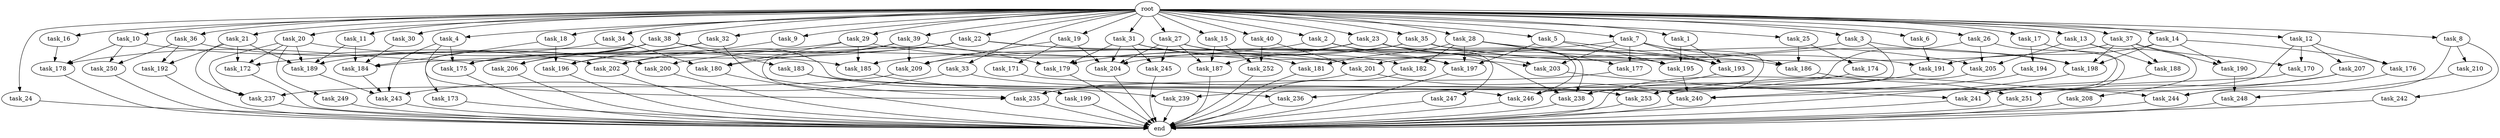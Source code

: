 digraph G {
  root [size="0.000000"];
  task_1 [size="1024.000000"];
  task_2 [size="1024.000000"];
  task_3 [size="1024.000000"];
  task_4 [size="1024.000000"];
  task_5 [size="1024.000000"];
  task_6 [size="1024.000000"];
  task_7 [size="1024.000000"];
  task_8 [size="1024.000000"];
  task_9 [size="1024.000000"];
  task_10 [size="1024.000000"];
  task_11 [size="1024.000000"];
  task_12 [size="1024.000000"];
  task_13 [size="1024.000000"];
  task_14 [size="1024.000000"];
  task_15 [size="1024.000000"];
  task_16 [size="1024.000000"];
  task_17 [size="1024.000000"];
  task_18 [size="1024.000000"];
  task_19 [size="1024.000000"];
  task_20 [size="1024.000000"];
  task_21 [size="1024.000000"];
  task_22 [size="1024.000000"];
  task_23 [size="1024.000000"];
  task_24 [size="1024.000000"];
  task_25 [size="1024.000000"];
  task_26 [size="1024.000000"];
  task_27 [size="1024.000000"];
  task_28 [size="1024.000000"];
  task_29 [size="1024.000000"];
  task_30 [size="1024.000000"];
  task_31 [size="1024.000000"];
  task_32 [size="1024.000000"];
  task_33 [size="1024.000000"];
  task_34 [size="1024.000000"];
  task_35 [size="1024.000000"];
  task_36 [size="1024.000000"];
  task_37 [size="1024.000000"];
  task_38 [size="1024.000000"];
  task_39 [size="1024.000000"];
  task_40 [size="1024.000000"];
  task_170 [size="627065225216.000000"];
  task_171 [size="137438953472.000000"];
  task_172 [size="1357209665536.000000"];
  task_173 [size="420906795008.000000"];
  task_174 [size="858993459200.000000"];
  task_175 [size="1589137899520.000000"];
  task_176 [size="292057776128.000000"];
  task_177 [size="446676598784.000000"];
  task_178 [size="1666447310848.000000"];
  task_179 [size="1314259992576.000000"];
  task_180 [size="1322849927168.000000"];
  task_181 [size="446676598784.000000"];
  task_182 [size="214748364800.000000"];
  task_183 [size="420906795008.000000"];
  task_184 [size="833223655424.000000"];
  task_185 [size="807453851648.000000"];
  task_186 [size="2027224563712.000000"];
  task_187 [size="1632087572480.000000"];
  task_188 [size="858993459200.000000"];
  task_189 [size="2138893713408.000000"];
  task_190 [size="764504178688.000000"];
  task_191 [size="558345748480.000000"];
  task_192 [size="1279900254208.000000"];
  task_193 [size="1460288880640.000000"];
  task_194 [size="309237645312.000000"];
  task_195 [size="1382979469312.000000"];
  task_196 [size="1322849927168.000000"];
  task_197 [size="1151051235328.000000"];
  task_198 [size="1288490188800.000000"];
  task_199 [size="309237645312.000000"];
  task_200 [size="498216206336.000000"];
  task_201 [size="1219770712064.000000"];
  task_202 [size="1082331758592.000000"];
  task_203 [size="1477468749824.000000"];
  task_204 [size="1382979469312.000000"];
  task_205 [size="481036337152.000000"];
  task_206 [size="970662608896.000000"];
  task_207 [size="77309411328.000000"];
  task_208 [size="309237645312.000000"];
  task_209 [size="1382979469312.000000"];
  task_210 [size="858993459200.000000"];
  task_235 [size="2379411881984.000000"];
  task_236 [size="764504178688.000000"];
  task_237 [size="1589137899520.000000"];
  task_238 [size="833223655424.000000"];
  task_239 [size="171798691840.000000"];
  task_240 [size="979252543488.000000"];
  task_241 [size="1898375544832.000000"];
  task_242 [size="858993459200.000000"];
  task_243 [size="1632087572480.000000"];
  task_244 [size="1975684956160.000000"];
  task_245 [size="386547056640.000000"];
  task_246 [size="1082331758592.000000"];
  task_247 [size="858993459200.000000"];
  task_248 [size="1099511627776.000000"];
  task_249 [size="420906795008.000000"];
  task_250 [size="1116691496960.000000"];
  task_251 [size="352187318272.000000"];
  task_252 [size="1391569403904.000000"];
  task_253 [size="927712935936.000000"];
  end [size="0.000000"];

  root -> task_1 [size="1.000000"];
  root -> task_2 [size="1.000000"];
  root -> task_3 [size="1.000000"];
  root -> task_4 [size="1.000000"];
  root -> task_5 [size="1.000000"];
  root -> task_6 [size="1.000000"];
  root -> task_7 [size="1.000000"];
  root -> task_8 [size="1.000000"];
  root -> task_9 [size="1.000000"];
  root -> task_10 [size="1.000000"];
  root -> task_11 [size="1.000000"];
  root -> task_12 [size="1.000000"];
  root -> task_13 [size="1.000000"];
  root -> task_14 [size="1.000000"];
  root -> task_15 [size="1.000000"];
  root -> task_16 [size="1.000000"];
  root -> task_17 [size="1.000000"];
  root -> task_18 [size="1.000000"];
  root -> task_19 [size="1.000000"];
  root -> task_20 [size="1.000000"];
  root -> task_21 [size="1.000000"];
  root -> task_22 [size="1.000000"];
  root -> task_23 [size="1.000000"];
  root -> task_24 [size="1.000000"];
  root -> task_25 [size="1.000000"];
  root -> task_26 [size="1.000000"];
  root -> task_27 [size="1.000000"];
  root -> task_28 [size="1.000000"];
  root -> task_29 [size="1.000000"];
  root -> task_30 [size="1.000000"];
  root -> task_31 [size="1.000000"];
  root -> task_32 [size="1.000000"];
  root -> task_33 [size="1.000000"];
  root -> task_34 [size="1.000000"];
  root -> task_35 [size="1.000000"];
  root -> task_36 [size="1.000000"];
  root -> task_37 [size="1.000000"];
  root -> task_38 [size="1.000000"];
  root -> task_39 [size="1.000000"];
  root -> task_40 [size="1.000000"];
  task_1 -> task_193 [size="209715200.000000"];
  task_1 -> task_195 [size="209715200.000000"];
  task_2 -> task_197 [size="75497472.000000"];
  task_2 -> task_200 [size="75497472.000000"];
  task_2 -> task_238 [size="75497472.000000"];
  task_3 -> task_198 [size="209715200.000000"];
  task_3 -> task_201 [size="209715200.000000"];
  task_3 -> task_246 [size="209715200.000000"];
  task_4 -> task_175 [size="838860800.000000"];
  task_4 -> task_235 [size="838860800.000000"];
  task_4 -> task_243 [size="838860800.000000"];
  task_5 -> task_193 [size="838860800.000000"];
  task_5 -> task_195 [size="838860800.000000"];
  task_5 -> task_197 [size="838860800.000000"];
  task_6 -> task_191 [size="33554432.000000"];
  task_7 -> task_177 [size="301989888.000000"];
  task_7 -> task_185 [size="301989888.000000"];
  task_7 -> task_186 [size="301989888.000000"];
  task_7 -> task_193 [size="301989888.000000"];
  task_7 -> task_203 [size="301989888.000000"];
  task_7 -> task_238 [size="301989888.000000"];
  task_8 -> task_210 [size="838860800.000000"];
  task_8 -> task_242 [size="838860800.000000"];
  task_8 -> task_244 [size="838860800.000000"];
  task_9 -> task_202 [size="75497472.000000"];
  task_10 -> task_178 [size="679477248.000000"];
  task_10 -> task_202 [size="679477248.000000"];
  task_10 -> task_250 [size="679477248.000000"];
  task_11 -> task_184 [size="301989888.000000"];
  task_11 -> task_189 [size="301989888.000000"];
  task_12 -> task_170 [size="75497472.000000"];
  task_12 -> task_176 [size="75497472.000000"];
  task_12 -> task_207 [size="75497472.000000"];
  task_12 -> task_253 [size="75497472.000000"];
  task_13 -> task_188 [size="301989888.000000"];
  task_13 -> task_205 [size="301989888.000000"];
  task_13 -> task_208 [size="301989888.000000"];
  task_14 -> task_176 [size="209715200.000000"];
  task_14 -> task_190 [size="209715200.000000"];
  task_14 -> task_191 [size="209715200.000000"];
  task_14 -> task_198 [size="209715200.000000"];
  task_15 -> task_187 [size="679477248.000000"];
  task_15 -> task_252 [size="679477248.000000"];
  task_16 -> task_178 [size="536870912.000000"];
  task_17 -> task_194 [size="301989888.000000"];
  task_17 -> task_241 [size="301989888.000000"];
  task_18 -> task_184 [size="75497472.000000"];
  task_18 -> task_196 [size="75497472.000000"];
  task_19 -> task_171 [size="134217728.000000"];
  task_19 -> task_204 [size="134217728.000000"];
  task_19 -> task_209 [size="134217728.000000"];
  task_20 -> task_172 [size="411041792.000000"];
  task_20 -> task_185 [size="411041792.000000"];
  task_20 -> task_189 [size="411041792.000000"];
  task_20 -> task_237 [size="411041792.000000"];
  task_20 -> task_249 [size="411041792.000000"];
  task_21 -> task_172 [size="838860800.000000"];
  task_21 -> task_189 [size="838860800.000000"];
  task_21 -> task_192 [size="838860800.000000"];
  task_21 -> task_237 [size="838860800.000000"];
  task_22 -> task_184 [size="301989888.000000"];
  task_22 -> task_195 [size="301989888.000000"];
  task_22 -> task_199 [size="301989888.000000"];
  task_22 -> task_201 [size="301989888.000000"];
  task_22 -> task_202 [size="301989888.000000"];
  task_23 -> task_186 [size="838860800.000000"];
  task_23 -> task_187 [size="838860800.000000"];
  task_23 -> task_203 [size="838860800.000000"];
  task_23 -> task_204 [size="838860800.000000"];
  task_23 -> task_247 [size="838860800.000000"];
  task_24 -> end [size="1.000000"];
  task_25 -> task_174 [size="838860800.000000"];
  task_25 -> task_186 [size="838860800.000000"];
  task_26 -> task_205 [size="33554432.000000"];
  task_26 -> task_239 [size="33554432.000000"];
  task_26 -> task_241 [size="33554432.000000"];
  task_27 -> task_182 [size="75497472.000000"];
  task_27 -> task_187 [size="75497472.000000"];
  task_27 -> task_193 [size="75497472.000000"];
  task_27 -> task_204 [size="75497472.000000"];
  task_27 -> task_245 [size="75497472.000000"];
  task_28 -> task_177 [size="134217728.000000"];
  task_28 -> task_181 [size="134217728.000000"];
  task_28 -> task_182 [size="134217728.000000"];
  task_28 -> task_197 [size="134217728.000000"];
  task_28 -> task_205 [size="134217728.000000"];
  task_28 -> task_238 [size="134217728.000000"];
  task_29 -> task_172 [size="75497472.000000"];
  task_29 -> task_180 [size="75497472.000000"];
  task_29 -> task_185 [size="75497472.000000"];
  task_29 -> task_197 [size="75497472.000000"];
  task_30 -> task_184 [size="134217728.000000"];
  task_31 -> task_179 [size="301989888.000000"];
  task_31 -> task_181 [size="301989888.000000"];
  task_31 -> task_203 [size="301989888.000000"];
  task_31 -> task_204 [size="301989888.000000"];
  task_31 -> task_245 [size="301989888.000000"];
  task_32 -> task_196 [size="536870912.000000"];
  task_32 -> task_206 [size="536870912.000000"];
  task_32 -> task_235 [size="536870912.000000"];
  task_33 -> task_243 [size="209715200.000000"];
  task_33 -> task_253 [size="209715200.000000"];
  task_34 -> task_180 [size="536870912.000000"];
  task_34 -> task_189 [size="536870912.000000"];
  task_35 -> task_175 [size="301989888.000000"];
  task_35 -> task_179 [size="301989888.000000"];
  task_35 -> task_191 [size="301989888.000000"];
  task_35 -> task_198 [size="301989888.000000"];
  task_35 -> task_246 [size="301989888.000000"];
  task_36 -> task_192 [size="411041792.000000"];
  task_36 -> task_200 [size="411041792.000000"];
  task_36 -> task_250 [size="411041792.000000"];
  task_37 -> task_170 [size="536870912.000000"];
  task_37 -> task_188 [size="536870912.000000"];
  task_37 -> task_190 [size="536870912.000000"];
  task_37 -> task_198 [size="536870912.000000"];
  task_37 -> task_209 [size="536870912.000000"];
  task_38 -> task_173 [size="411041792.000000"];
  task_38 -> task_175 [size="411041792.000000"];
  task_38 -> task_178 [size="411041792.000000"];
  task_38 -> task_183 [size="411041792.000000"];
  task_38 -> task_206 [size="411041792.000000"];
  task_38 -> task_253 [size="411041792.000000"];
  task_39 -> task_179 [size="679477248.000000"];
  task_39 -> task_180 [size="679477248.000000"];
  task_39 -> task_196 [size="679477248.000000"];
  task_39 -> task_209 [size="679477248.000000"];
  task_40 -> task_201 [size="679477248.000000"];
  task_40 -> task_252 [size="679477248.000000"];
  task_170 -> task_240 [size="209715200.000000"];
  task_171 -> task_244 [size="679477248.000000"];
  task_172 -> end [size="1.000000"];
  task_173 -> end [size="1.000000"];
  task_174 -> task_236 [size="209715200.000000"];
  task_175 -> end [size="1.000000"];
  task_176 -> task_244 [size="411041792.000000"];
  task_177 -> task_235 [size="536870912.000000"];
  task_178 -> end [size="1.000000"];
  task_179 -> end [size="1.000000"];
  task_180 -> end [size="1.000000"];
  task_181 -> end [size="1.000000"];
  task_182 -> end [size="1.000000"];
  task_183 -> task_239 [size="134217728.000000"];
  task_183 -> task_246 [size="134217728.000000"];
  task_184 -> task_243 [size="134217728.000000"];
  task_185 -> task_236 [size="536870912.000000"];
  task_186 -> task_251 [size="134217728.000000"];
  task_187 -> end [size="1.000000"];
  task_188 -> task_241 [size="679477248.000000"];
  task_189 -> task_243 [size="411041792.000000"];
  task_190 -> task_248 [size="536870912.000000"];
  task_191 -> task_238 [size="301989888.000000"];
  task_192 -> end [size="1.000000"];
  task_193 -> task_246 [size="411041792.000000"];
  task_194 -> task_240 [size="301989888.000000"];
  task_195 -> task_240 [size="33554432.000000"];
  task_196 -> end [size="1.000000"];
  task_197 -> end [size="1.000000"];
  task_198 -> end [size="1.000000"];
  task_199 -> end [size="1.000000"];
  task_200 -> end [size="1.000000"];
  task_201 -> task_235 [size="411041792.000000"];
  task_201 -> task_240 [size="411041792.000000"];
  task_202 -> end [size="1.000000"];
  task_203 -> task_241 [size="838860800.000000"];
  task_204 -> end [size="1.000000"];
  task_205 -> end [size="1.000000"];
  task_206 -> end [size="1.000000"];
  task_207 -> task_251 [size="209715200.000000"];
  task_207 -> task_253 [size="209715200.000000"];
  task_208 -> end [size="1.000000"];
  task_209 -> task_237 [size="301989888.000000"];
  task_210 -> task_248 [size="536870912.000000"];
  task_235 -> end [size="1.000000"];
  task_236 -> end [size="1.000000"];
  task_237 -> end [size="1.000000"];
  task_238 -> end [size="1.000000"];
  task_239 -> end [size="1.000000"];
  task_240 -> end [size="1.000000"];
  task_241 -> end [size="1.000000"];
  task_242 -> end [size="1.000000"];
  task_243 -> end [size="1.000000"];
  task_244 -> end [size="1.000000"];
  task_245 -> end [size="1.000000"];
  task_246 -> end [size="1.000000"];
  task_247 -> end [size="1.000000"];
  task_248 -> end [size="1.000000"];
  task_249 -> end [size="1.000000"];
  task_250 -> end [size="1.000000"];
  task_251 -> end [size="1.000000"];
  task_252 -> end [size="1.000000"];
  task_253 -> end [size="1.000000"];
}
